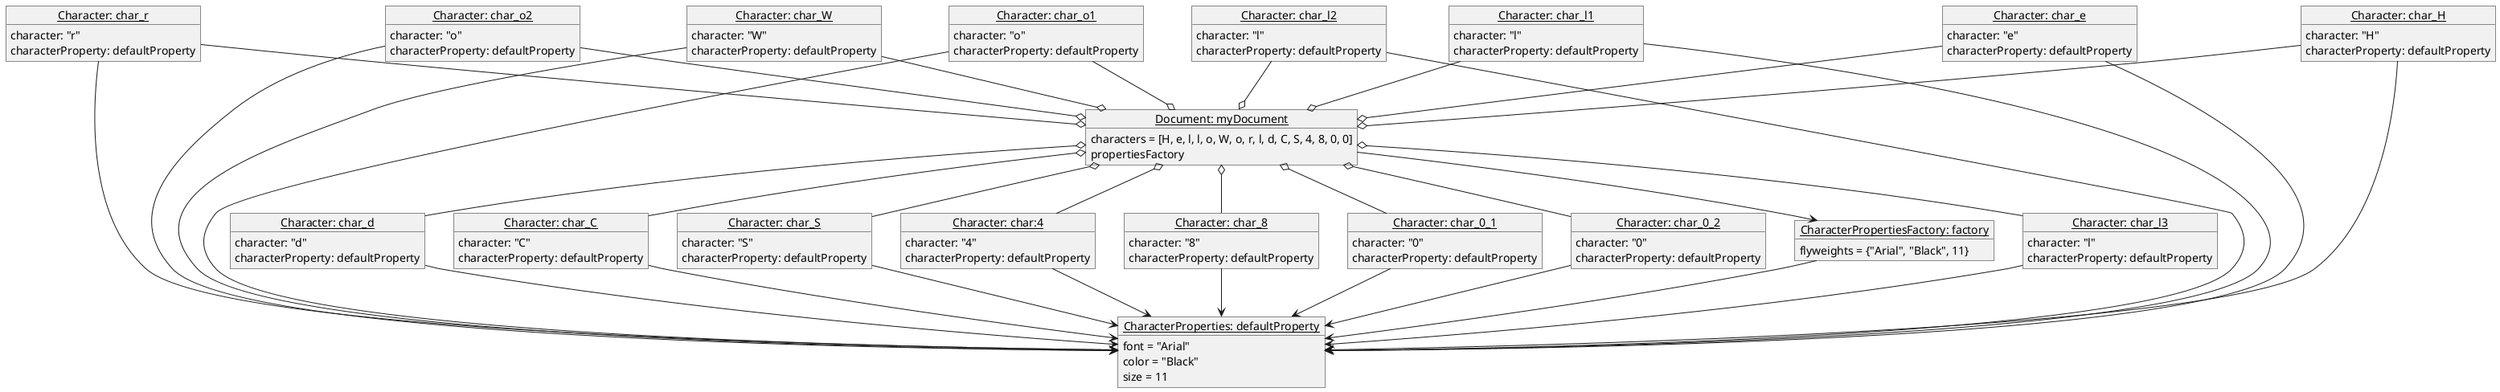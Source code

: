 @startuml
'https://plantuml.com/object-diagram

object "<u>Document: myDocument</u>" as myDocument{
    characters = [H, e, l, l, o, W, o, r, l, d, C, S, 4, 8, 0, 0]
    propertiesFactory
}

object "<u>CharacterPropertiesFactory: factory</u>" as factory{
    flyweights = {"Arial", "Black", 11}
}

object "<u>CharacterProperties: defaultProperty</u>" as defaultProperty{
    font = "Arial"
    color = "Black"
    size = 11
}

object "<u>Character: char_H</u>" as char1{
    character: "H"
    characterProperty: defaultProperty
}

object "<u>Character: char_e</u>" as char2{
    character: "e"
    characterProperty: defaultProperty
}

object "<u>Character: char_l1</u>" as char3{
    character: "l"
    characterProperty: defaultProperty
}

object "<u>Character: char_l2</u>" as char4{
    character: "l"
    characterProperty: defaultProperty
}

object "<u>Character: char_o1</u>" as char5{
    character: "o"
    characterProperty: defaultProperty
}

object "<u>Character: char_W</u>" as char6{
    character: "W"
    characterProperty: defaultProperty
}

object "<u>Character: char_o2</u>" as char7{
    character: "o"
    characterProperty: defaultProperty
}

object "<u>Character: char_r</u>" as char8{
    character: "r"
    characterProperty: defaultProperty
}

object "<u>Character: char_l3</u>" as char9{
    character: "l"
    characterProperty: defaultProperty
}

object "<u>Character: char_d</u>" as char10{
    character: "d"
    characterProperty: defaultProperty
}

object "<u>Character: char_C</u>" as char11{
    character: "C"
    characterProperty: defaultProperty
}

object "<u>Character: char_S</u>" as char12{
    character: "S"
    characterProperty: defaultProperty
}

object "<u>Character: char:4</u>" as char13{
    character: "4"
    characterProperty: defaultProperty
}

object "<u>Character: char_8</u>" as char14{
    character: "8"
    characterProperty: defaultProperty
}

object "<u>Character: char_0_1</u>" as char15{
    character: "0"
    characterProperty: defaultProperty
}

object "<u>Character: char_0_2</u>" as char16{
    character: "0"
    characterProperty: defaultProperty
}

myDocument --> factory
myDocument o-U- char1
myDocument o-U- char2
myDocument o-U- char3
myDocument o-U- char4
myDocument o-U- char5
myDocument o-U- char6
myDocument o-U- char7
myDocument o-U- char8
myDocument o-D- char9
myDocument o-D- char10
myDocument o-D- char11
myDocument o-D- char12
myDocument o-D- char13
myDocument o-D- char14
myDocument o-D- char15
myDocument o-D- char16

factory --> defaultProperty
char1 --> defaultProperty
char2 --> defaultProperty
char3 --> defaultProperty
char4 --> defaultProperty
char5 --> defaultProperty
char6 --> defaultProperty
char7 --> defaultProperty
char8 --> defaultProperty
char9 --> defaultProperty
char10 --> defaultProperty
char11 --> defaultProperty
char12 --> defaultProperty
char13 --> defaultProperty
char14 --> defaultProperty
char15 --> defaultProperty
char16 --> defaultProperty

@enduml
